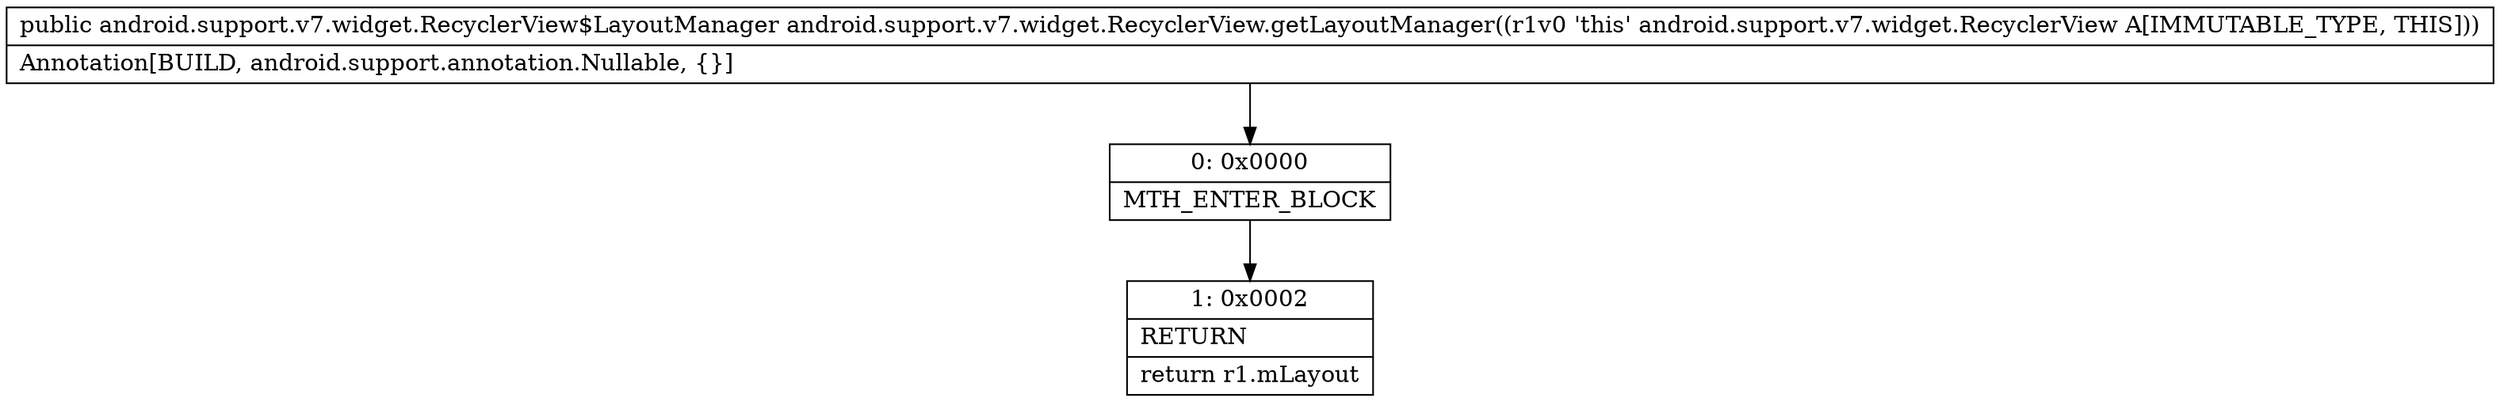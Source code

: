 digraph "CFG forandroid.support.v7.widget.RecyclerView.getLayoutManager()Landroid\/support\/v7\/widget\/RecyclerView$LayoutManager;" {
Node_0 [shape=record,label="{0\:\ 0x0000|MTH_ENTER_BLOCK\l}"];
Node_1 [shape=record,label="{1\:\ 0x0002|RETURN\l|return r1.mLayout\l}"];
MethodNode[shape=record,label="{public android.support.v7.widget.RecyclerView$LayoutManager android.support.v7.widget.RecyclerView.getLayoutManager((r1v0 'this' android.support.v7.widget.RecyclerView A[IMMUTABLE_TYPE, THIS]))  | Annotation[BUILD, android.support.annotation.Nullable, \{\}]\l}"];
MethodNode -> Node_0;
Node_0 -> Node_1;
}

